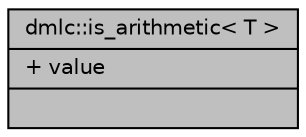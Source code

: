 digraph "dmlc::is_arithmetic&lt; T &gt;"
{
 // LATEX_PDF_SIZE
  edge [fontname="Helvetica",fontsize="10",labelfontname="Helvetica",labelfontsize="10"];
  node [fontname="Helvetica",fontsize="10",shape=record];
  Node1 [label="{dmlc::is_arithmetic\< T \>\n|+ value\l|}",height=0.2,width=0.4,color="black", fillcolor="grey75", style="filled", fontcolor="black",tooltip="whether a type is arithemetic type"];
}
